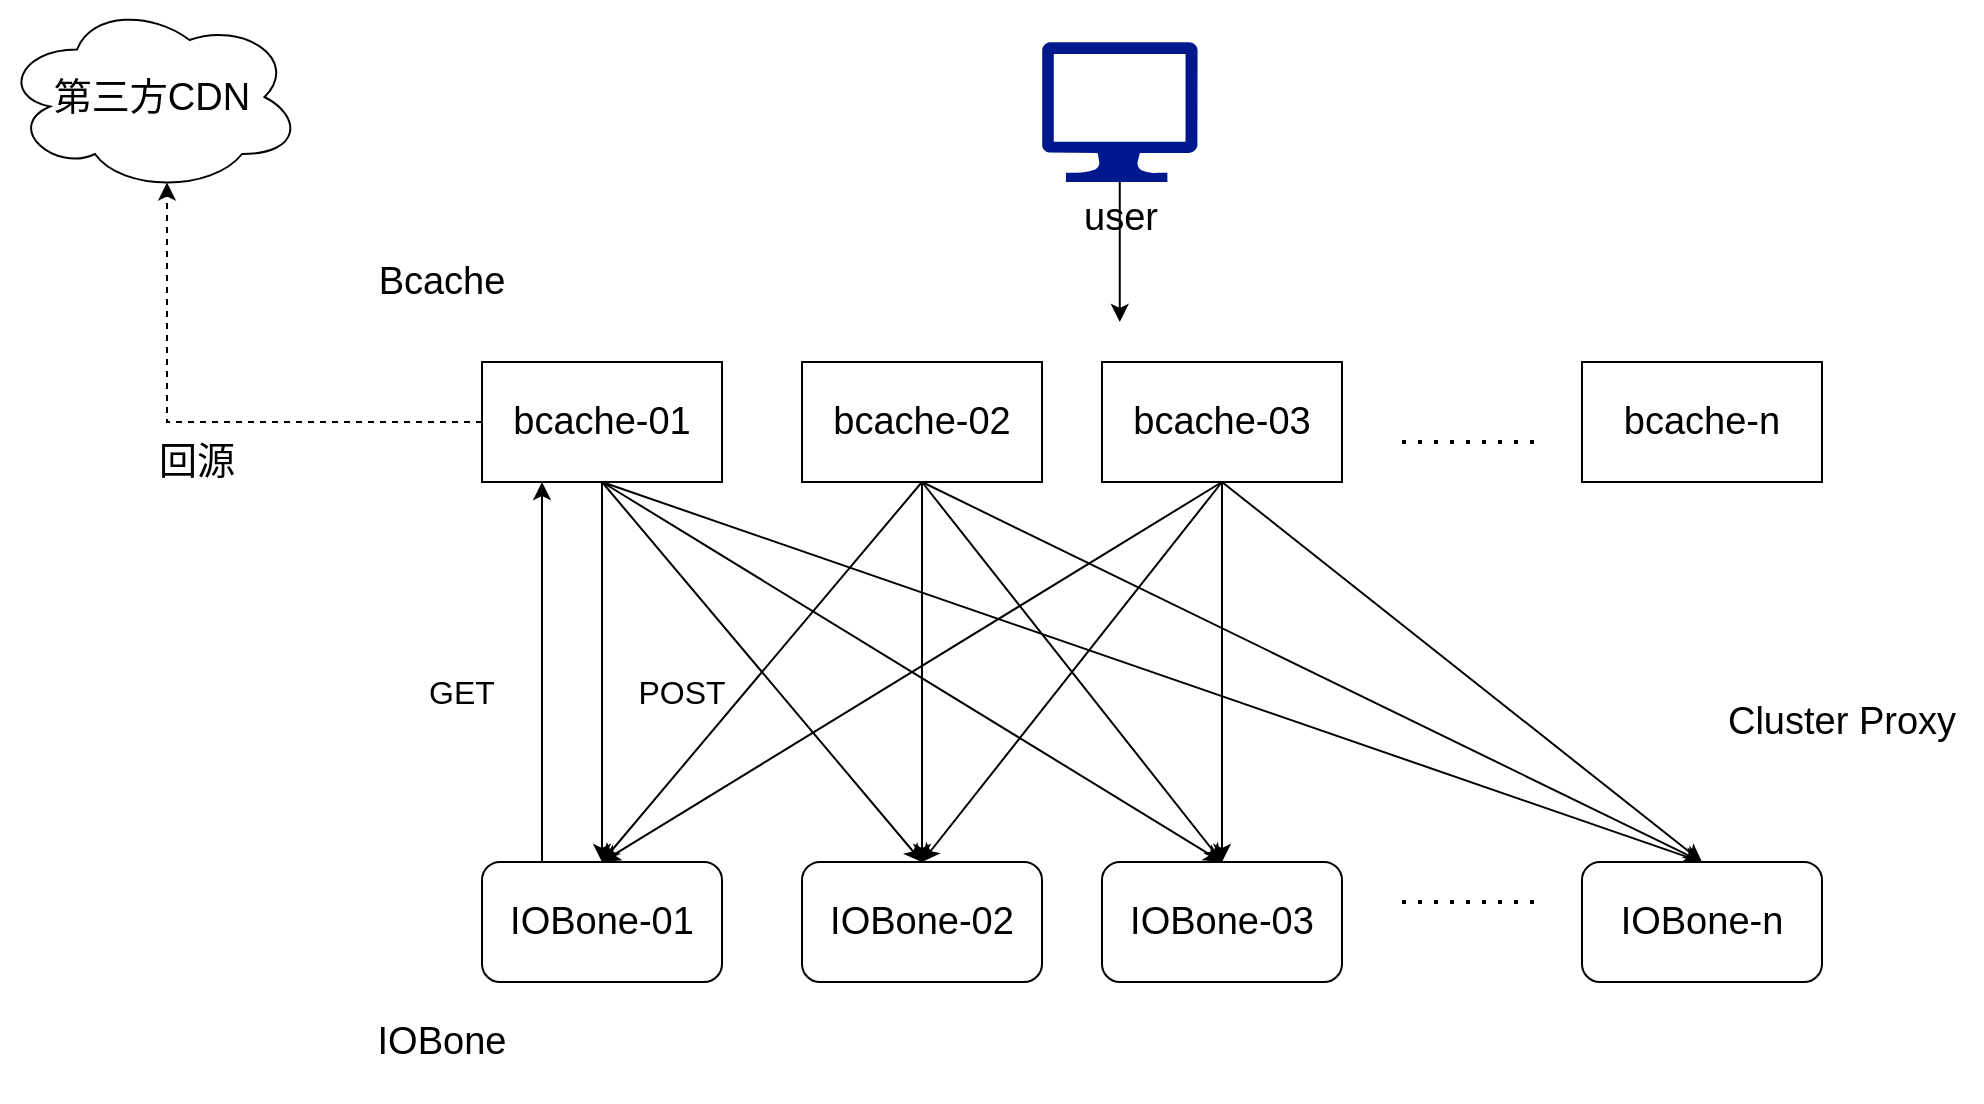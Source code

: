 <mxfile version="13.6.8" type="github">
  <diagram id="qoKji_JU7_fHCk3n9gcr" name="Page-1">
    <mxGraphModel dx="2864" dy="981" grid="1" gridSize="10" guides="1" tooltips="1" connect="1" arrows="1" fold="1" page="1" pageScale="1" pageWidth="827" pageHeight="1169" math="0" shadow="0">
      <root>
        <mxCell id="0" />
        <mxCell id="1" parent="0" />
        <mxCell id="5G8wIGSvjTgZzhThQTYN-42" style="edgeStyle=none;rounded=0;orthogonalLoop=1;jettySize=auto;html=1;exitX=0.5;exitY=1;exitDx=0;exitDy=0;entryX=0.5;entryY=0;entryDx=0;entryDy=0;" edge="1" parent="1" source="5G8wIGSvjTgZzhThQTYN-1" target="5G8wIGSvjTgZzhThQTYN-25">
          <mxGeometry relative="1" as="geometry" />
        </mxCell>
        <mxCell id="5G8wIGSvjTgZzhThQTYN-43" style="edgeStyle=none;rounded=0;orthogonalLoop=1;jettySize=auto;html=1;exitX=0.5;exitY=1;exitDx=0;exitDy=0;entryX=0.5;entryY=0;entryDx=0;entryDy=0;" edge="1" parent="1" source="5G8wIGSvjTgZzhThQTYN-1" target="5G8wIGSvjTgZzhThQTYN-26">
          <mxGeometry relative="1" as="geometry" />
        </mxCell>
        <mxCell id="5G8wIGSvjTgZzhThQTYN-44" style="edgeStyle=none;rounded=0;orthogonalLoop=1;jettySize=auto;html=1;exitX=0.5;exitY=1;exitDx=0;exitDy=0;entryX=0.5;entryY=0;entryDx=0;entryDy=0;" edge="1" parent="1" source="5G8wIGSvjTgZzhThQTYN-1" target="5G8wIGSvjTgZzhThQTYN-27">
          <mxGeometry relative="1" as="geometry" />
        </mxCell>
        <mxCell id="5G8wIGSvjTgZzhThQTYN-45" style="edgeStyle=none;rounded=0;orthogonalLoop=1;jettySize=auto;html=1;exitX=0.5;exitY=1;exitDx=0;exitDy=0;entryX=0.5;entryY=0;entryDx=0;entryDy=0;" edge="1" parent="1" source="5G8wIGSvjTgZzhThQTYN-1" target="5G8wIGSvjTgZzhThQTYN-28">
          <mxGeometry relative="1" as="geometry" />
        </mxCell>
        <mxCell id="5G8wIGSvjTgZzhThQTYN-59" style="edgeStyle=orthogonalEdgeStyle;rounded=0;orthogonalLoop=1;jettySize=auto;html=1;exitX=0;exitY=0.5;exitDx=0;exitDy=0;entryX=0.55;entryY=0.95;entryDx=0;entryDy=0;entryPerimeter=0;dashed=1;" edge="1" parent="1" source="5G8wIGSvjTgZzhThQTYN-1" target="5G8wIGSvjTgZzhThQTYN-58">
          <mxGeometry relative="1" as="geometry" />
        </mxCell>
        <mxCell id="5G8wIGSvjTgZzhThQTYN-1" value="&lt;font style=&quot;font-size: 19px&quot;&gt;bcache-01&lt;/font&gt;" style="rounded=0;whiteSpace=wrap;html=1;" vertex="1" parent="1">
          <mxGeometry x="70" y="420" width="120" height="60" as="geometry" />
        </mxCell>
        <mxCell id="5G8wIGSvjTgZzhThQTYN-46" style="edgeStyle=none;rounded=0;orthogonalLoop=1;jettySize=auto;html=1;exitX=0.5;exitY=1;exitDx=0;exitDy=0;entryX=0.5;entryY=0;entryDx=0;entryDy=0;" edge="1" parent="1" source="5G8wIGSvjTgZzhThQTYN-2" target="5G8wIGSvjTgZzhThQTYN-25">
          <mxGeometry relative="1" as="geometry" />
        </mxCell>
        <mxCell id="5G8wIGSvjTgZzhThQTYN-47" style="edgeStyle=none;rounded=0;orthogonalLoop=1;jettySize=auto;html=1;exitX=0.5;exitY=1;exitDx=0;exitDy=0;entryX=0.5;entryY=0;entryDx=0;entryDy=0;" edge="1" parent="1" source="5G8wIGSvjTgZzhThQTYN-2" target="5G8wIGSvjTgZzhThQTYN-26">
          <mxGeometry relative="1" as="geometry" />
        </mxCell>
        <mxCell id="5G8wIGSvjTgZzhThQTYN-48" style="edgeStyle=none;rounded=0;orthogonalLoop=1;jettySize=auto;html=1;exitX=0.5;exitY=1;exitDx=0;exitDy=0;entryX=0.5;entryY=0;entryDx=0;entryDy=0;" edge="1" parent="1" source="5G8wIGSvjTgZzhThQTYN-2" target="5G8wIGSvjTgZzhThQTYN-27">
          <mxGeometry relative="1" as="geometry" />
        </mxCell>
        <mxCell id="5G8wIGSvjTgZzhThQTYN-49" style="edgeStyle=none;rounded=0;orthogonalLoop=1;jettySize=auto;html=1;exitX=0.5;exitY=1;exitDx=0;exitDy=0;entryX=0.5;entryY=0;entryDx=0;entryDy=0;" edge="1" parent="1" source="5G8wIGSvjTgZzhThQTYN-2" target="5G8wIGSvjTgZzhThQTYN-28">
          <mxGeometry relative="1" as="geometry" />
        </mxCell>
        <mxCell id="5G8wIGSvjTgZzhThQTYN-2" value="&lt;font style=&quot;font-size: 19px&quot;&gt;bcache-02&lt;/font&gt;" style="rounded=0;whiteSpace=wrap;html=1;" vertex="1" parent="1">
          <mxGeometry x="230" y="420" width="120" height="60" as="geometry" />
        </mxCell>
        <mxCell id="5G8wIGSvjTgZzhThQTYN-50" style="edgeStyle=none;rounded=0;orthogonalLoop=1;jettySize=auto;html=1;exitX=0.5;exitY=1;exitDx=0;exitDy=0;entryX=0.5;entryY=0;entryDx=0;entryDy=0;" edge="1" parent="1" source="5G8wIGSvjTgZzhThQTYN-3" target="5G8wIGSvjTgZzhThQTYN-25">
          <mxGeometry relative="1" as="geometry" />
        </mxCell>
        <mxCell id="5G8wIGSvjTgZzhThQTYN-51" style="edgeStyle=none;rounded=0;orthogonalLoop=1;jettySize=auto;html=1;exitX=0.5;exitY=1;exitDx=0;exitDy=0;entryX=0.5;entryY=0;entryDx=0;entryDy=0;" edge="1" parent="1" source="5G8wIGSvjTgZzhThQTYN-3" target="5G8wIGSvjTgZzhThQTYN-26">
          <mxGeometry relative="1" as="geometry" />
        </mxCell>
        <mxCell id="5G8wIGSvjTgZzhThQTYN-52" style="edgeStyle=none;rounded=0;orthogonalLoop=1;jettySize=auto;html=1;exitX=0.5;exitY=1;exitDx=0;exitDy=0;entryX=0.5;entryY=0;entryDx=0;entryDy=0;" edge="1" parent="1" source="5G8wIGSvjTgZzhThQTYN-3" target="5G8wIGSvjTgZzhThQTYN-27">
          <mxGeometry relative="1" as="geometry" />
        </mxCell>
        <mxCell id="5G8wIGSvjTgZzhThQTYN-53" style="edgeStyle=none;rounded=0;orthogonalLoop=1;jettySize=auto;html=1;exitX=0.5;exitY=1;exitDx=0;exitDy=0;entryX=0.5;entryY=0;entryDx=0;entryDy=0;" edge="1" parent="1" source="5G8wIGSvjTgZzhThQTYN-3" target="5G8wIGSvjTgZzhThQTYN-28">
          <mxGeometry relative="1" as="geometry" />
        </mxCell>
        <mxCell id="5G8wIGSvjTgZzhThQTYN-3" value="&lt;font style=&quot;font-size: 19px&quot;&gt;bcache-03&lt;/font&gt;" style="rounded=0;whiteSpace=wrap;html=1;" vertex="1" parent="1">
          <mxGeometry x="380" y="420" width="120" height="60" as="geometry" />
        </mxCell>
        <mxCell id="5G8wIGSvjTgZzhThQTYN-4" value="&lt;font style=&quot;font-size: 19px&quot;&gt;bcache-n&lt;/font&gt;" style="rounded=0;whiteSpace=wrap;html=1;" vertex="1" parent="1">
          <mxGeometry x="620" y="420" width="120" height="60" as="geometry" />
        </mxCell>
        <mxCell id="5G8wIGSvjTgZzhThQTYN-5" value="" style="endArrow=none;dashed=1;html=1;dashPattern=1 3;strokeWidth=2;" edge="1" parent="1">
          <mxGeometry width="50" height="50" relative="1" as="geometry">
            <mxPoint x="530" y="460" as="sourcePoint" />
            <mxPoint x="600" y="460" as="targetPoint" />
          </mxGeometry>
        </mxCell>
        <mxCell id="5G8wIGSvjTgZzhThQTYN-6" value="&lt;font style=&quot;font-size: 19px&quot;&gt;Bcache&lt;/font&gt;" style="text;html=1;strokeColor=none;fillColor=none;align=center;verticalAlign=middle;whiteSpace=wrap;rounded=0;" vertex="1" parent="1">
          <mxGeometry x="-10" y="350" width="120" height="60" as="geometry" />
        </mxCell>
        <mxCell id="5G8wIGSvjTgZzhThQTYN-12" value="" style="endArrow=none;dashed=1;html=1;dashPattern=1 3;strokeWidth=2;" edge="1" parent="1">
          <mxGeometry width="50" height="50" relative="1" as="geometry">
            <mxPoint x="530" y="690" as="sourcePoint" />
            <mxPoint x="600" y="690" as="targetPoint" />
          </mxGeometry>
        </mxCell>
        <mxCell id="5G8wIGSvjTgZzhThQTYN-24" value="&lt;font style=&quot;font-size: 19px&quot;&gt;Cluster Proxy&lt;/font&gt;" style="text;html=1;strokeColor=none;fillColor=none;align=center;verticalAlign=middle;whiteSpace=wrap;rounded=0;" vertex="1" parent="1">
          <mxGeometry x="680" y="585" width="140" height="30" as="geometry" />
        </mxCell>
        <mxCell id="5G8wIGSvjTgZzhThQTYN-54" style="edgeStyle=none;rounded=0;orthogonalLoop=1;jettySize=auto;html=1;exitX=0.25;exitY=0;exitDx=0;exitDy=0;entryX=0.25;entryY=1;entryDx=0;entryDy=0;" edge="1" parent="1" source="5G8wIGSvjTgZzhThQTYN-25" target="5G8wIGSvjTgZzhThQTYN-1">
          <mxGeometry relative="1" as="geometry" />
        </mxCell>
        <mxCell id="5G8wIGSvjTgZzhThQTYN-25" value="&lt;font style=&quot;font-size: 19px&quot;&gt;IOBone-01&lt;/font&gt;" style="rounded=1;whiteSpace=wrap;html=1;" vertex="1" parent="1">
          <mxGeometry x="70" y="670" width="120" height="60" as="geometry" />
        </mxCell>
        <mxCell id="5G8wIGSvjTgZzhThQTYN-26" value="&lt;font style=&quot;font-size: 19px&quot;&gt;IOBone-02&lt;/font&gt;" style="rounded=1;whiteSpace=wrap;html=1;" vertex="1" parent="1">
          <mxGeometry x="230" y="670" width="120" height="60" as="geometry" />
        </mxCell>
        <mxCell id="5G8wIGSvjTgZzhThQTYN-27" value="&lt;font style=&quot;font-size: 19px&quot;&gt;IOBone-03&lt;/font&gt;" style="rounded=1;whiteSpace=wrap;html=1;" vertex="1" parent="1">
          <mxGeometry x="380" y="670" width="120" height="60" as="geometry" />
        </mxCell>
        <mxCell id="5G8wIGSvjTgZzhThQTYN-28" value="&lt;font style=&quot;font-size: 19px&quot;&gt;IOBone-n&lt;/font&gt;" style="rounded=1;whiteSpace=wrap;html=1;" vertex="1" parent="1">
          <mxGeometry x="620" y="670" width="120" height="60" as="geometry" />
        </mxCell>
        <mxCell id="5G8wIGSvjTgZzhThQTYN-40" style="edgeStyle=none;rounded=0;orthogonalLoop=1;jettySize=auto;html=1;" edge="1" parent="1" source="5G8wIGSvjTgZzhThQTYN-39">
          <mxGeometry relative="1" as="geometry">
            <mxPoint x="388.89" y="400" as="targetPoint" />
          </mxGeometry>
        </mxCell>
        <mxCell id="5G8wIGSvjTgZzhThQTYN-39" value="&lt;font style=&quot;font-size: 19px&quot;&gt;user&lt;/font&gt;" style="aspect=fixed;pointerEvents=1;shadow=0;dashed=0;html=1;strokeColor=none;labelPosition=center;verticalLabelPosition=bottom;verticalAlign=top;align=center;fillColor=#00188D;shape=mxgraph.azure.computer" vertex="1" parent="1">
          <mxGeometry x="350" y="260" width="77.78" height="70" as="geometry" />
        </mxCell>
        <mxCell id="5G8wIGSvjTgZzhThQTYN-41" value="&lt;font style=&quot;font-size: 19px&quot;&gt;IOBone&lt;/font&gt;" style="text;html=1;strokeColor=none;fillColor=none;align=center;verticalAlign=middle;whiteSpace=wrap;rounded=0;" vertex="1" parent="1">
          <mxGeometry x="-10" y="730" width="120" height="60" as="geometry" />
        </mxCell>
        <mxCell id="5G8wIGSvjTgZzhThQTYN-56" value="&lt;font style=&quot;font-size: 16px&quot;&gt;GET&lt;/font&gt;" style="text;html=1;strokeColor=none;fillColor=none;align=center;verticalAlign=middle;whiteSpace=wrap;rounded=0;" vertex="1" parent="1">
          <mxGeometry x="40" y="575" width="40" height="20" as="geometry" />
        </mxCell>
        <mxCell id="5G8wIGSvjTgZzhThQTYN-57" value="&lt;font style=&quot;font-size: 16px&quot;&gt;POST&lt;/font&gt;" style="text;html=1;strokeColor=none;fillColor=none;align=center;verticalAlign=middle;whiteSpace=wrap;rounded=0;" vertex="1" parent="1">
          <mxGeometry x="150" y="575" width="40" height="20" as="geometry" />
        </mxCell>
        <mxCell id="5G8wIGSvjTgZzhThQTYN-58" value="&lt;font style=&quot;font-size: 19px&quot;&gt;第三方CDN&lt;/font&gt;" style="ellipse;shape=cloud;whiteSpace=wrap;html=1;" vertex="1" parent="1">
          <mxGeometry x="-170" y="240" width="150" height="95" as="geometry" />
        </mxCell>
        <mxCell id="5G8wIGSvjTgZzhThQTYN-61" value="&lt;font style=&quot;font-size: 19px&quot;&gt;回源&lt;/font&gt;" style="text;html=1;strokeColor=none;fillColor=none;align=center;verticalAlign=middle;whiteSpace=wrap;rounded=0;" vertex="1" parent="1">
          <mxGeometry x="-115" y="460" width="85" height="20" as="geometry" />
        </mxCell>
      </root>
    </mxGraphModel>
  </diagram>
</mxfile>
